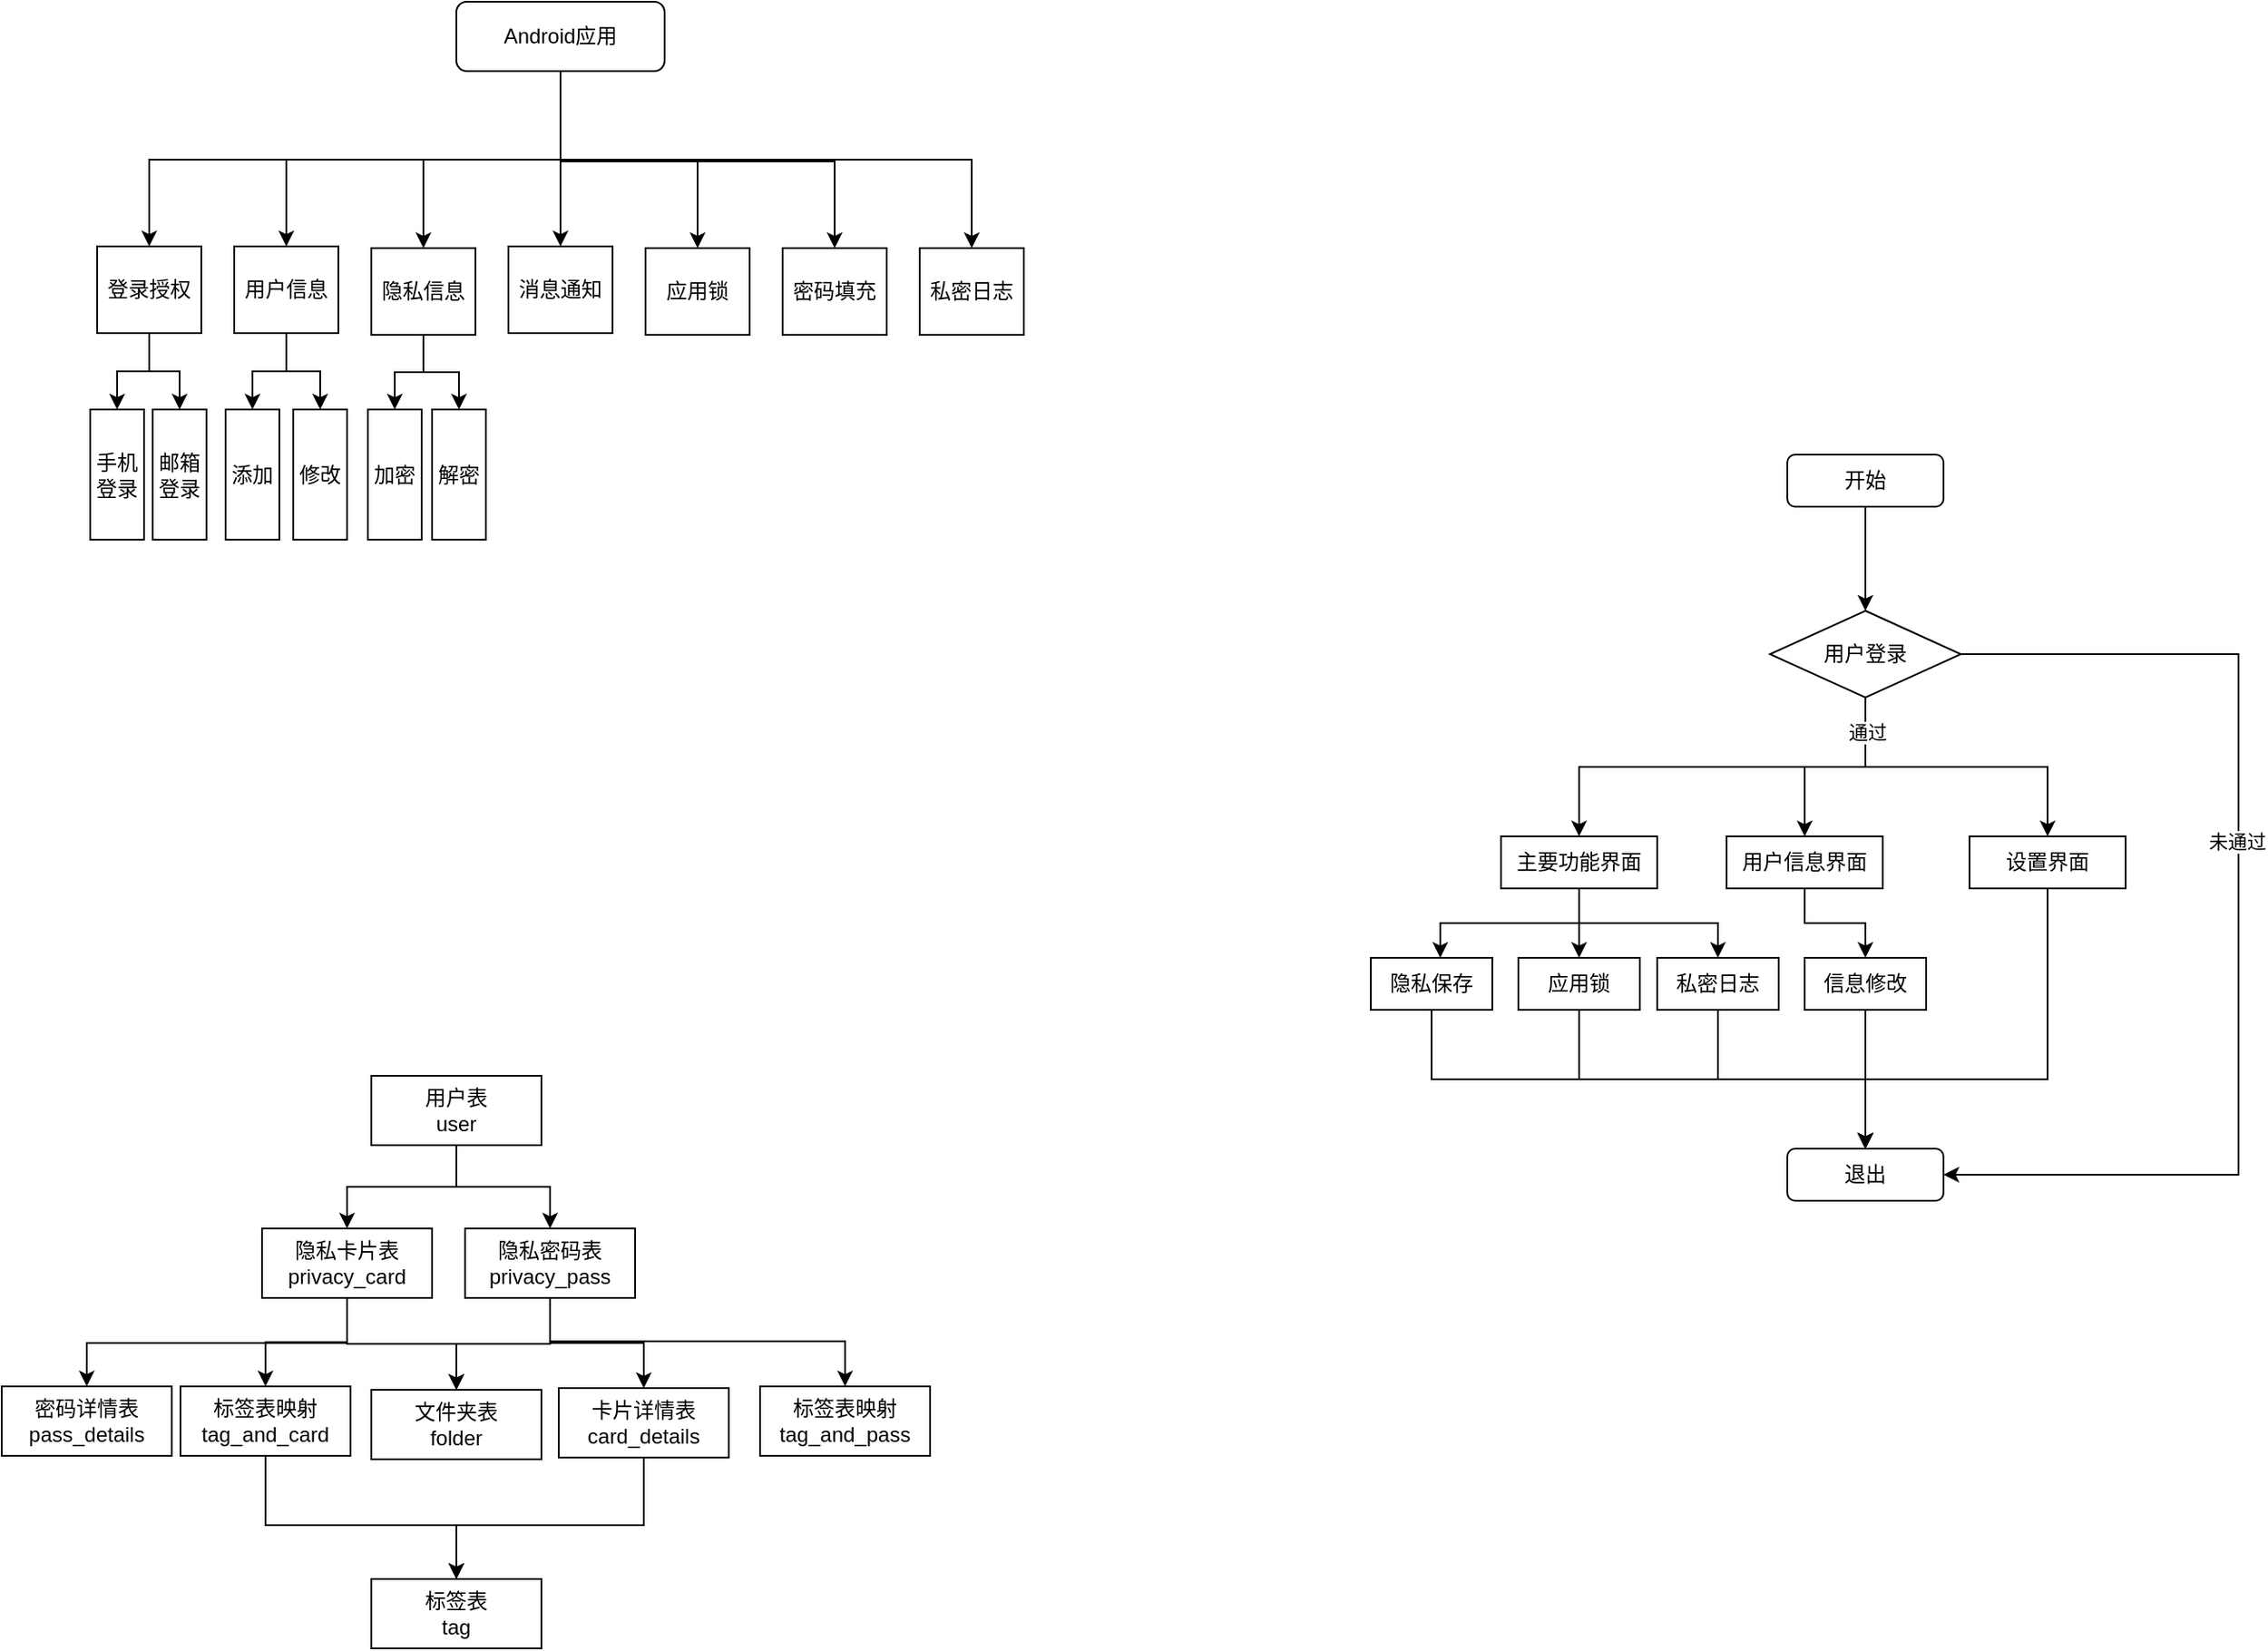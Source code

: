 <mxfile version="17.1.2" type="github">
  <diagram id="R2lEEEUBdFMjLlhIrx00" name="Page-1">
    <mxGraphModel dx="864" dy="723" grid="0" gridSize="10" guides="1" tooltips="1" connect="1" arrows="1" fold="1" page="1" pageScale="1" pageWidth="2339" pageHeight="3300" math="0" shadow="0" extFonts="Permanent Marker^https://fonts.googleapis.com/css?family=Permanent+Marker">
      <root>
        <mxCell id="0" />
        <mxCell id="1" parent="0" />
        <mxCell id="ruk9dVWkBwT-yQkAl1L8-58" style="edgeStyle=orthogonalEdgeStyle;rounded=0;orthogonalLoop=1;jettySize=auto;html=1;entryX=0.5;entryY=0;entryDx=0;entryDy=0;" parent="1" source="ruk9dVWkBwT-yQkAl1L8-2" target="ruk9dVWkBwT-yQkAl1L8-44" edge="1">
          <mxGeometry relative="1" as="geometry" />
        </mxCell>
        <mxCell id="ruk9dVWkBwT-yQkAl1L8-59" style="edgeStyle=orthogonalEdgeStyle;rounded=0;orthogonalLoop=1;jettySize=auto;html=1;" parent="1" source="ruk9dVWkBwT-yQkAl1L8-2" target="ruk9dVWkBwT-yQkAl1L8-45" edge="1">
          <mxGeometry relative="1" as="geometry" />
        </mxCell>
        <mxCell id="ruk9dVWkBwT-yQkAl1L8-61" style="edgeStyle=orthogonalEdgeStyle;rounded=0;orthogonalLoop=1;jettySize=auto;html=1;" parent="1" source="ruk9dVWkBwT-yQkAl1L8-2" target="ruk9dVWkBwT-yQkAl1L8-49" edge="1">
          <mxGeometry relative="1" as="geometry">
            <Array as="points">
              <mxPoint x="380" y="210" />
              <mxPoint x="617" y="210" />
            </Array>
          </mxGeometry>
        </mxCell>
        <mxCell id="ruk9dVWkBwT-yQkAl1L8-62" style="edgeStyle=orthogonalEdgeStyle;rounded=0;orthogonalLoop=1;jettySize=auto;html=1;" parent="1" source="ruk9dVWkBwT-yQkAl1L8-2" target="ruk9dVWkBwT-yQkAl1L8-46" edge="1">
          <mxGeometry relative="1" as="geometry" />
        </mxCell>
        <mxCell id="ruk9dVWkBwT-yQkAl1L8-63" style="edgeStyle=orthogonalEdgeStyle;rounded=0;orthogonalLoop=1;jettySize=auto;html=1;entryX=0.5;entryY=0;entryDx=0;entryDy=0;" parent="1" source="ruk9dVWkBwT-yQkAl1L8-2" target="ruk9dVWkBwT-yQkAl1L8-42" edge="1">
          <mxGeometry relative="1" as="geometry">
            <Array as="points">
              <mxPoint x="380" y="210" />
              <mxPoint x="222" y="210" />
            </Array>
          </mxGeometry>
        </mxCell>
        <mxCell id="ruk9dVWkBwT-yQkAl1L8-64" style="edgeStyle=orthogonalEdgeStyle;rounded=0;orthogonalLoop=1;jettySize=auto;html=1;entryX=0.5;entryY=0;entryDx=0;entryDy=0;" parent="1" source="ruk9dVWkBwT-yQkAl1L8-2" target="ruk9dVWkBwT-yQkAl1L8-51" edge="1">
          <mxGeometry relative="1" as="geometry">
            <Array as="points">
              <mxPoint x="380" y="210" />
              <mxPoint x="143" y="210" />
            </Array>
          </mxGeometry>
        </mxCell>
        <mxCell id="ruk9dVWkBwT-yQkAl1L8-65" style="edgeStyle=orthogonalEdgeStyle;rounded=0;orthogonalLoop=1;jettySize=auto;html=1;" parent="1" source="ruk9dVWkBwT-yQkAl1L8-2" target="ruk9dVWkBwT-yQkAl1L8-43" edge="1">
          <mxGeometry relative="1" as="geometry">
            <Array as="points">
              <mxPoint x="380" y="211" />
              <mxPoint x="538" y="211" />
            </Array>
          </mxGeometry>
        </mxCell>
        <mxCell id="ruk9dVWkBwT-yQkAl1L8-2" value="Android应用" style="rounded=1;whiteSpace=wrap;html=1;" parent="1" vertex="1">
          <mxGeometry x="320" y="119" width="120" height="40" as="geometry" />
        </mxCell>
        <mxCell id="ruk9dVWkBwT-yQkAl1L8-22" style="edgeStyle=orthogonalEdgeStyle;rounded=0;orthogonalLoop=1;jettySize=auto;html=1;entryX=0.5;entryY=0;entryDx=0;entryDy=0;" parent="1" source="ruk9dVWkBwT-yQkAl1L8-9" target="ruk9dVWkBwT-yQkAl1L8-11" edge="1">
          <mxGeometry relative="1" as="geometry" />
        </mxCell>
        <mxCell id="ruk9dVWkBwT-yQkAl1L8-9" value="开始" style="rounded=1;whiteSpace=wrap;html=1;" parent="1" vertex="1">
          <mxGeometry x="1087" y="380" width="90" height="30" as="geometry" />
        </mxCell>
        <mxCell id="ruk9dVWkBwT-yQkAl1L8-23" style="edgeStyle=orthogonalEdgeStyle;rounded=0;orthogonalLoop=1;jettySize=auto;html=1;exitX=1;exitY=0.5;exitDx=0;exitDy=0;entryX=1;entryY=0.5;entryDx=0;entryDy=0;" parent="1" source="ruk9dVWkBwT-yQkAl1L8-11" target="ruk9dVWkBwT-yQkAl1L8-21" edge="1">
          <mxGeometry relative="1" as="geometry">
            <Array as="points">
              <mxPoint x="1347" y="495" />
              <mxPoint x="1347" y="795" />
            </Array>
          </mxGeometry>
        </mxCell>
        <mxCell id="ruk9dVWkBwT-yQkAl1L8-24" value="未通过" style="edgeLabel;html=1;align=center;verticalAlign=middle;resizable=0;points=[];" parent="ruk9dVWkBwT-yQkAl1L8-23" vertex="1" connectable="0">
          <mxGeometry x="-0.149" y="-1" relative="1" as="geometry">
            <mxPoint as="offset" />
          </mxGeometry>
        </mxCell>
        <mxCell id="ruk9dVWkBwT-yQkAl1L8-25" style="edgeStyle=orthogonalEdgeStyle;rounded=0;orthogonalLoop=1;jettySize=auto;html=1;exitX=0.5;exitY=1;exitDx=0;exitDy=0;entryX=0.5;entryY=0;entryDx=0;entryDy=0;" parent="1" source="ruk9dVWkBwT-yQkAl1L8-11" target="ruk9dVWkBwT-yQkAl1L8-14" edge="1">
          <mxGeometry relative="1" as="geometry" />
        </mxCell>
        <mxCell id="ruk9dVWkBwT-yQkAl1L8-27" style="edgeStyle=orthogonalEdgeStyle;rounded=0;orthogonalLoop=1;jettySize=auto;html=1;" parent="1" source="ruk9dVWkBwT-yQkAl1L8-11" target="ruk9dVWkBwT-yQkAl1L8-12" edge="1">
          <mxGeometry relative="1" as="geometry" />
        </mxCell>
        <mxCell id="ruk9dVWkBwT-yQkAl1L8-28" style="edgeStyle=orthogonalEdgeStyle;rounded=0;orthogonalLoop=1;jettySize=auto;html=1;" parent="1" source="ruk9dVWkBwT-yQkAl1L8-11" target="ruk9dVWkBwT-yQkAl1L8-13" edge="1">
          <mxGeometry relative="1" as="geometry">
            <Array as="points">
              <mxPoint x="1132" y="560" />
              <mxPoint x="967" y="560" />
            </Array>
          </mxGeometry>
        </mxCell>
        <mxCell id="ruk9dVWkBwT-yQkAl1L8-29" value="通过" style="edgeLabel;html=1;align=center;verticalAlign=middle;resizable=0;points=[];" parent="ruk9dVWkBwT-yQkAl1L8-28" vertex="1" connectable="0">
          <mxGeometry x="-0.842" y="1" relative="1" as="geometry">
            <mxPoint as="offset" />
          </mxGeometry>
        </mxCell>
        <mxCell id="ruk9dVWkBwT-yQkAl1L8-11" value="用户登录" style="rhombus;whiteSpace=wrap;html=1;" parent="1" vertex="1">
          <mxGeometry x="1077" y="470" width="110" height="50" as="geometry" />
        </mxCell>
        <mxCell id="ruk9dVWkBwT-yQkAl1L8-34" style="edgeStyle=orthogonalEdgeStyle;rounded=0;orthogonalLoop=1;jettySize=auto;html=1;" parent="1" source="ruk9dVWkBwT-yQkAl1L8-12" target="ruk9dVWkBwT-yQkAl1L8-19" edge="1">
          <mxGeometry relative="1" as="geometry" />
        </mxCell>
        <mxCell id="ruk9dVWkBwT-yQkAl1L8-12" value="用户信息界面" style="rounded=0;whiteSpace=wrap;html=1;" parent="1" vertex="1">
          <mxGeometry x="1052" y="600" width="90" height="30" as="geometry" />
        </mxCell>
        <mxCell id="ruk9dVWkBwT-yQkAl1L8-31" style="edgeStyle=orthogonalEdgeStyle;rounded=0;orthogonalLoop=1;jettySize=auto;html=1;entryX=0.5;entryY=0;entryDx=0;entryDy=0;" parent="1" source="ruk9dVWkBwT-yQkAl1L8-13" edge="1">
          <mxGeometry relative="1" as="geometry">
            <mxPoint x="887" y="670.0" as="targetPoint" />
            <Array as="points">
              <mxPoint x="967" y="650" />
              <mxPoint x="887" y="650" />
            </Array>
          </mxGeometry>
        </mxCell>
        <mxCell id="ruk9dVWkBwT-yQkAl1L8-32" style="edgeStyle=orthogonalEdgeStyle;rounded=0;orthogonalLoop=1;jettySize=auto;html=1;" parent="1" source="ruk9dVWkBwT-yQkAl1L8-13" target="ruk9dVWkBwT-yQkAl1L8-16" edge="1">
          <mxGeometry relative="1" as="geometry" />
        </mxCell>
        <mxCell id="ruk9dVWkBwT-yQkAl1L8-33" style="edgeStyle=orthogonalEdgeStyle;rounded=0;orthogonalLoop=1;jettySize=auto;html=1;" parent="1" source="ruk9dVWkBwT-yQkAl1L8-13" target="ruk9dVWkBwT-yQkAl1L8-17" edge="1">
          <mxGeometry relative="1" as="geometry" />
        </mxCell>
        <mxCell id="ruk9dVWkBwT-yQkAl1L8-13" value="主要功能界面" style="rounded=0;whiteSpace=wrap;html=1;" parent="1" vertex="1">
          <mxGeometry x="922" y="600" width="90" height="30" as="geometry" />
        </mxCell>
        <mxCell id="ruk9dVWkBwT-yQkAl1L8-36" style="edgeStyle=orthogonalEdgeStyle;rounded=0;orthogonalLoop=1;jettySize=auto;html=1;" parent="1" source="ruk9dVWkBwT-yQkAl1L8-14" target="ruk9dVWkBwT-yQkAl1L8-21" edge="1">
          <mxGeometry relative="1" as="geometry">
            <Array as="points">
              <mxPoint x="1237" y="740" />
              <mxPoint x="1132" y="740" />
            </Array>
          </mxGeometry>
        </mxCell>
        <mxCell id="ruk9dVWkBwT-yQkAl1L8-14" value="设置界面" style="rounded=0;whiteSpace=wrap;html=1;" parent="1" vertex="1">
          <mxGeometry x="1192" y="600" width="90" height="30" as="geometry" />
        </mxCell>
        <mxCell id="ruk9dVWkBwT-yQkAl1L8-41" style="edgeStyle=orthogonalEdgeStyle;rounded=0;orthogonalLoop=1;jettySize=auto;html=1;" parent="1" source="ruk9dVWkBwT-yQkAl1L8-15" target="ruk9dVWkBwT-yQkAl1L8-21" edge="1">
          <mxGeometry relative="1" as="geometry">
            <Array as="points">
              <mxPoint x="882" y="740" />
              <mxPoint x="1132" y="740" />
            </Array>
          </mxGeometry>
        </mxCell>
        <mxCell id="ruk9dVWkBwT-yQkAl1L8-15" value="隐私保存" style="rounded=0;whiteSpace=wrap;html=1;" parent="1" vertex="1">
          <mxGeometry x="847" y="670" width="70" height="30" as="geometry" />
        </mxCell>
        <mxCell id="ruk9dVWkBwT-yQkAl1L8-37" style="edgeStyle=orthogonalEdgeStyle;rounded=0;orthogonalLoop=1;jettySize=auto;html=1;entryX=0.5;entryY=0;entryDx=0;entryDy=0;" parent="1" source="ruk9dVWkBwT-yQkAl1L8-16" target="ruk9dVWkBwT-yQkAl1L8-21" edge="1">
          <mxGeometry relative="1" as="geometry">
            <Array as="points">
              <mxPoint x="967" y="740" />
              <mxPoint x="1132" y="740" />
            </Array>
          </mxGeometry>
        </mxCell>
        <mxCell id="ruk9dVWkBwT-yQkAl1L8-16" value="应用锁" style="rounded=0;whiteSpace=wrap;html=1;" parent="1" vertex="1">
          <mxGeometry x="932" y="670" width="70" height="30" as="geometry" />
        </mxCell>
        <mxCell id="ruk9dVWkBwT-yQkAl1L8-40" style="edgeStyle=orthogonalEdgeStyle;rounded=0;orthogonalLoop=1;jettySize=auto;html=1;entryX=0.5;entryY=0;entryDx=0;entryDy=0;" parent="1" source="ruk9dVWkBwT-yQkAl1L8-17" target="ruk9dVWkBwT-yQkAl1L8-21" edge="1">
          <mxGeometry relative="1" as="geometry">
            <mxPoint x="1077" y="780" as="targetPoint" />
            <Array as="points">
              <mxPoint x="1047" y="740" />
              <mxPoint x="1132" y="740" />
            </Array>
          </mxGeometry>
        </mxCell>
        <mxCell id="ruk9dVWkBwT-yQkAl1L8-17" value="私密日志" style="rounded=0;whiteSpace=wrap;html=1;" parent="1" vertex="1">
          <mxGeometry x="1012" y="670" width="70" height="30" as="geometry" />
        </mxCell>
        <mxCell id="ruk9dVWkBwT-yQkAl1L8-35" style="edgeStyle=orthogonalEdgeStyle;rounded=0;orthogonalLoop=1;jettySize=auto;html=1;" parent="1" source="ruk9dVWkBwT-yQkAl1L8-19" target="ruk9dVWkBwT-yQkAl1L8-21" edge="1">
          <mxGeometry relative="1" as="geometry" />
        </mxCell>
        <mxCell id="ruk9dVWkBwT-yQkAl1L8-19" value="信息修改" style="rounded=0;whiteSpace=wrap;html=1;" parent="1" vertex="1">
          <mxGeometry x="1097" y="670" width="70" height="30" as="geometry" />
        </mxCell>
        <mxCell id="ruk9dVWkBwT-yQkAl1L8-21" value="退出" style="rounded=1;whiteSpace=wrap;html=1;" parent="1" vertex="1">
          <mxGeometry x="1087" y="780" width="90" height="30" as="geometry" />
        </mxCell>
        <mxCell id="ruk9dVWkBwT-yQkAl1L8-68" style="edgeStyle=orthogonalEdgeStyle;rounded=0;orthogonalLoop=1;jettySize=auto;html=1;entryX=0.5;entryY=0;entryDx=0;entryDy=0;" parent="1" source="ruk9dVWkBwT-yQkAl1L8-42" target="ruk9dVWkBwT-yQkAl1L8-54" edge="1">
          <mxGeometry relative="1" as="geometry" />
        </mxCell>
        <mxCell id="ruk9dVWkBwT-yQkAl1L8-69" style="edgeStyle=orthogonalEdgeStyle;rounded=0;orthogonalLoop=1;jettySize=auto;html=1;entryX=0.5;entryY=0;entryDx=0;entryDy=0;" parent="1" source="ruk9dVWkBwT-yQkAl1L8-42" target="ruk9dVWkBwT-yQkAl1L8-55" edge="1">
          <mxGeometry relative="1" as="geometry" />
        </mxCell>
        <mxCell id="ruk9dVWkBwT-yQkAl1L8-42" value="用户信息" style="rounded=0;whiteSpace=wrap;html=1;" parent="1" vertex="1">
          <mxGeometry x="192" y="260" width="60" height="50" as="geometry" />
        </mxCell>
        <mxCell id="ruk9dVWkBwT-yQkAl1L8-43" value="密码填充" style="rounded=0;whiteSpace=wrap;html=1;" parent="1" vertex="1">
          <mxGeometry x="508" y="261" width="60" height="50" as="geometry" />
        </mxCell>
        <mxCell id="ruk9dVWkBwT-yQkAl1L8-44" value="消息通知" style="rounded=0;whiteSpace=wrap;html=1;" parent="1" vertex="1">
          <mxGeometry x="350" y="260" width="60" height="50" as="geometry" />
        </mxCell>
        <mxCell id="ruk9dVWkBwT-yQkAl1L8-45" value="应用锁" style="rounded=0;whiteSpace=wrap;html=1;" parent="1" vertex="1">
          <mxGeometry x="429" y="261" width="60" height="50" as="geometry" />
        </mxCell>
        <mxCell id="ruk9dVWkBwT-yQkAl1L8-70" style="edgeStyle=orthogonalEdgeStyle;rounded=0;orthogonalLoop=1;jettySize=auto;html=1;entryX=0.5;entryY=0;entryDx=0;entryDy=0;" parent="1" source="ruk9dVWkBwT-yQkAl1L8-46" target="ruk9dVWkBwT-yQkAl1L8-52" edge="1">
          <mxGeometry relative="1" as="geometry" />
        </mxCell>
        <mxCell id="ruk9dVWkBwT-yQkAl1L8-71" style="edgeStyle=orthogonalEdgeStyle;rounded=0;orthogonalLoop=1;jettySize=auto;html=1;entryX=0.5;entryY=0;entryDx=0;entryDy=0;" parent="1" source="ruk9dVWkBwT-yQkAl1L8-46" target="ruk9dVWkBwT-yQkAl1L8-53" edge="1">
          <mxGeometry relative="1" as="geometry" />
        </mxCell>
        <mxCell id="ruk9dVWkBwT-yQkAl1L8-46" value="隐私信息" style="rounded=0;whiteSpace=wrap;html=1;" parent="1" vertex="1">
          <mxGeometry x="271" y="261" width="60" height="50" as="geometry" />
        </mxCell>
        <mxCell id="ruk9dVWkBwT-yQkAl1L8-49" value="私密日志" style="rounded=0;whiteSpace=wrap;html=1;" parent="1" vertex="1">
          <mxGeometry x="587" y="261" width="60" height="50" as="geometry" />
        </mxCell>
        <mxCell id="ruk9dVWkBwT-yQkAl1L8-66" style="edgeStyle=orthogonalEdgeStyle;rounded=0;orthogonalLoop=1;jettySize=auto;html=1;entryX=0.5;entryY=0;entryDx=0;entryDy=0;" parent="1" source="ruk9dVWkBwT-yQkAl1L8-51" target="ruk9dVWkBwT-yQkAl1L8-56" edge="1">
          <mxGeometry relative="1" as="geometry" />
        </mxCell>
        <mxCell id="ruk9dVWkBwT-yQkAl1L8-67" style="edgeStyle=orthogonalEdgeStyle;rounded=0;orthogonalLoop=1;jettySize=auto;html=1;entryX=0.5;entryY=0;entryDx=0;entryDy=0;" parent="1" source="ruk9dVWkBwT-yQkAl1L8-51" target="ruk9dVWkBwT-yQkAl1L8-57" edge="1">
          <mxGeometry relative="1" as="geometry" />
        </mxCell>
        <mxCell id="ruk9dVWkBwT-yQkAl1L8-51" value="登录授权" style="rounded=0;whiteSpace=wrap;html=1;" parent="1" vertex="1">
          <mxGeometry x="113" y="260" width="60" height="50" as="geometry" />
        </mxCell>
        <mxCell id="ruk9dVWkBwT-yQkAl1L8-52" value="加密" style="rounded=0;whiteSpace=wrap;html=1;" parent="1" vertex="1">
          <mxGeometry x="269" y="354" width="31" height="75" as="geometry" />
        </mxCell>
        <mxCell id="ruk9dVWkBwT-yQkAl1L8-53" value="解密" style="rounded=0;whiteSpace=wrap;html=1;" parent="1" vertex="1">
          <mxGeometry x="306" y="354" width="31" height="75" as="geometry" />
        </mxCell>
        <mxCell id="ruk9dVWkBwT-yQkAl1L8-54" value="添加" style="rounded=0;whiteSpace=wrap;html=1;" parent="1" vertex="1">
          <mxGeometry x="187" y="354" width="31" height="75" as="geometry" />
        </mxCell>
        <mxCell id="ruk9dVWkBwT-yQkAl1L8-55" value="修改" style="rounded=0;whiteSpace=wrap;html=1;" parent="1" vertex="1">
          <mxGeometry x="226" y="354" width="31" height="75" as="geometry" />
        </mxCell>
        <mxCell id="ruk9dVWkBwT-yQkAl1L8-56" value="手机登录" style="rounded=0;whiteSpace=wrap;html=1;" parent="1" vertex="1">
          <mxGeometry x="109" y="354" width="31" height="75" as="geometry" />
        </mxCell>
        <mxCell id="ruk9dVWkBwT-yQkAl1L8-57" value="邮箱登录" style="rounded=0;whiteSpace=wrap;html=1;" parent="1" vertex="1">
          <mxGeometry x="145" y="354" width="31" height="75" as="geometry" />
        </mxCell>
        <mxCell id="5ZTiWBg4RvmJOsZIpy6J-12" style="edgeStyle=orthogonalEdgeStyle;rounded=0;orthogonalLoop=1;jettySize=auto;html=1;" edge="1" parent="1" source="5ZTiWBg4RvmJOsZIpy6J-2" target="5ZTiWBg4RvmJOsZIpy6J-5">
          <mxGeometry relative="1" as="geometry" />
        </mxCell>
        <mxCell id="5ZTiWBg4RvmJOsZIpy6J-13" style="edgeStyle=orthogonalEdgeStyle;rounded=0;orthogonalLoop=1;jettySize=auto;html=1;entryX=0.5;entryY=0;entryDx=0;entryDy=0;" edge="1" parent="1" source="5ZTiWBg4RvmJOsZIpy6J-2" target="5ZTiWBg4RvmJOsZIpy6J-4">
          <mxGeometry relative="1" as="geometry" />
        </mxCell>
        <mxCell id="5ZTiWBg4RvmJOsZIpy6J-2" value="用户表&lt;br&gt;user" style="rounded=0;whiteSpace=wrap;html=1;" vertex="1" parent="1">
          <mxGeometry x="271" y="738" width="98" height="40" as="geometry" />
        </mxCell>
        <mxCell id="5ZTiWBg4RvmJOsZIpy6J-17" style="edgeStyle=orthogonalEdgeStyle;rounded=0;orthogonalLoop=1;jettySize=auto;html=1;" edge="1" parent="1" source="5ZTiWBg4RvmJOsZIpy6J-4" target="5ZTiWBg4RvmJOsZIpy6J-9">
          <mxGeometry relative="1" as="geometry" />
        </mxCell>
        <mxCell id="5ZTiWBg4RvmJOsZIpy6J-18" style="edgeStyle=orthogonalEdgeStyle;rounded=0;orthogonalLoop=1;jettySize=auto;html=1;" edge="1" parent="1" source="5ZTiWBg4RvmJOsZIpy6J-4" target="5ZTiWBg4RvmJOsZIpy6J-6">
          <mxGeometry relative="1" as="geometry">
            <Array as="points">
              <mxPoint x="257" y="892" />
              <mxPoint x="107" y="892" />
            </Array>
          </mxGeometry>
        </mxCell>
        <mxCell id="5ZTiWBg4RvmJOsZIpy6J-19" style="edgeStyle=orthogonalEdgeStyle;rounded=0;orthogonalLoop=1;jettySize=auto;html=1;" edge="1" parent="1" source="5ZTiWBg4RvmJOsZIpy6J-4" target="5ZTiWBg4RvmJOsZIpy6J-10">
          <mxGeometry relative="1" as="geometry" />
        </mxCell>
        <mxCell id="5ZTiWBg4RvmJOsZIpy6J-4" value="隐私卡片表&lt;br&gt;privacy_card" style="rounded=0;whiteSpace=wrap;html=1;" vertex="1" parent="1">
          <mxGeometry x="208" y="826" width="98" height="40" as="geometry" />
        </mxCell>
        <mxCell id="5ZTiWBg4RvmJOsZIpy6J-14" style="edgeStyle=orthogonalEdgeStyle;rounded=0;orthogonalLoop=1;jettySize=auto;html=1;" edge="1" parent="1" source="5ZTiWBg4RvmJOsZIpy6J-5" target="5ZTiWBg4RvmJOsZIpy6J-9">
          <mxGeometry relative="1" as="geometry" />
        </mxCell>
        <mxCell id="5ZTiWBg4RvmJOsZIpy6J-15" style="edgeStyle=orthogonalEdgeStyle;rounded=0;orthogonalLoop=1;jettySize=auto;html=1;" edge="1" parent="1" source="5ZTiWBg4RvmJOsZIpy6J-5" target="5ZTiWBg4RvmJOsZIpy6J-7">
          <mxGeometry relative="1" as="geometry" />
        </mxCell>
        <mxCell id="5ZTiWBg4RvmJOsZIpy6J-16" style="edgeStyle=orthogonalEdgeStyle;rounded=0;orthogonalLoop=1;jettySize=auto;html=1;" edge="1" parent="1" source="5ZTiWBg4RvmJOsZIpy6J-5" target="5ZTiWBg4RvmJOsZIpy6J-11">
          <mxGeometry relative="1" as="geometry">
            <Array as="points">
              <mxPoint x="374" y="891" />
              <mxPoint x="544" y="891" />
            </Array>
          </mxGeometry>
        </mxCell>
        <mxCell id="5ZTiWBg4RvmJOsZIpy6J-5" value="隐私密码表&lt;br&gt;privacy_pass" style="rounded=0;whiteSpace=wrap;html=1;" vertex="1" parent="1">
          <mxGeometry x="325" y="826" width="98" height="40" as="geometry" />
        </mxCell>
        <mxCell id="5ZTiWBg4RvmJOsZIpy6J-6" value="密码详情表&lt;br&gt;pass_details" style="rounded=0;whiteSpace=wrap;html=1;" vertex="1" parent="1">
          <mxGeometry x="58" y="917" width="98" height="40" as="geometry" />
        </mxCell>
        <mxCell id="5ZTiWBg4RvmJOsZIpy6J-21" style="edgeStyle=orthogonalEdgeStyle;rounded=0;orthogonalLoop=1;jettySize=auto;html=1;entryX=0.5;entryY=0;entryDx=0;entryDy=0;" edge="1" parent="1" source="5ZTiWBg4RvmJOsZIpy6J-7" target="5ZTiWBg4RvmJOsZIpy6J-8">
          <mxGeometry relative="1" as="geometry">
            <Array as="points">
              <mxPoint x="428" y="997" />
              <mxPoint x="320" y="997" />
            </Array>
          </mxGeometry>
        </mxCell>
        <mxCell id="5ZTiWBg4RvmJOsZIpy6J-7" value="卡片详情表&lt;br&gt;card_details" style="rounded=0;whiteSpace=wrap;html=1;" vertex="1" parent="1">
          <mxGeometry x="379" y="918" width="98" height="40" as="geometry" />
        </mxCell>
        <mxCell id="5ZTiWBg4RvmJOsZIpy6J-8" value="标签表&lt;br&gt;tag" style="rounded=0;whiteSpace=wrap;html=1;" vertex="1" parent="1">
          <mxGeometry x="271" y="1028" width="98" height="40" as="geometry" />
        </mxCell>
        <mxCell id="5ZTiWBg4RvmJOsZIpy6J-9" value="文件夹表&lt;br&gt;folder" style="rounded=0;whiteSpace=wrap;html=1;" vertex="1" parent="1">
          <mxGeometry x="271" y="919" width="98" height="40" as="geometry" />
        </mxCell>
        <mxCell id="5ZTiWBg4RvmJOsZIpy6J-20" style="edgeStyle=orthogonalEdgeStyle;rounded=0;orthogonalLoop=1;jettySize=auto;html=1;" edge="1" parent="1" source="5ZTiWBg4RvmJOsZIpy6J-10" target="5ZTiWBg4RvmJOsZIpy6J-8">
          <mxGeometry relative="1" as="geometry">
            <Array as="points">
              <mxPoint x="210" y="997" />
              <mxPoint x="320" y="997" />
            </Array>
          </mxGeometry>
        </mxCell>
        <mxCell id="5ZTiWBg4RvmJOsZIpy6J-10" value="标签表映射&lt;br&gt;tag_and_card" style="rounded=0;whiteSpace=wrap;html=1;" vertex="1" parent="1">
          <mxGeometry x="161" y="917" width="98" height="40" as="geometry" />
        </mxCell>
        <mxCell id="5ZTiWBg4RvmJOsZIpy6J-11" value="标签表映射&lt;br&gt;tag_and_pass" style="rounded=0;whiteSpace=wrap;html=1;" vertex="1" parent="1">
          <mxGeometry x="495" y="917" width="98" height="40" as="geometry" />
        </mxCell>
      </root>
    </mxGraphModel>
  </diagram>
</mxfile>
